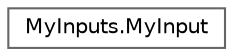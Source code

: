 digraph "Graphical Class Hierarchy"
{
 // LATEX_PDF_SIZE
  bgcolor="transparent";
  edge [fontname=Helvetica,fontsize=10,labelfontname=Helvetica,labelfontsize=10];
  node [fontname=Helvetica,fontsize=10,shape=box,height=0.2,width=0.4];
  rankdir="LR";
  Node0 [id="Node000000",label="MyInputs.MyInput",height=0.2,width=0.4,color="grey40", fillcolor="white", style="filled",URL="$classMyInputs_1_1MyInput.html",tooltip=" "];
}
